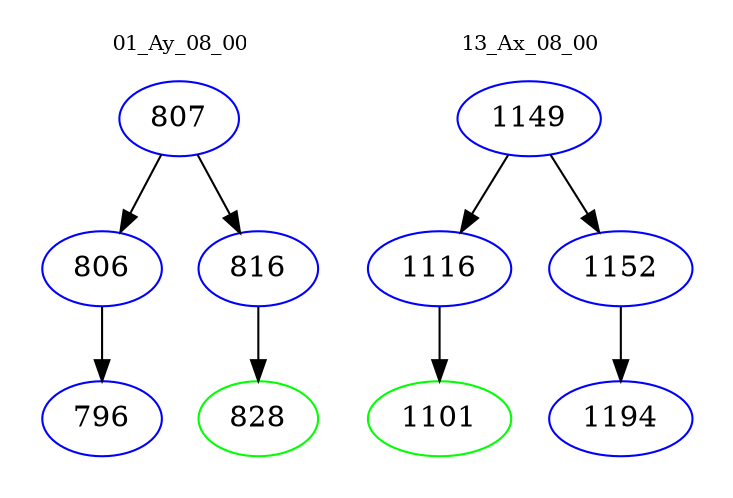 digraph{
subgraph cluster_0 {
color = white
label = "01_Ay_08_00";
fontsize=10;
T0_807 [label="807", color="blue"]
T0_807 -> T0_806 [color="black"]
T0_806 [label="806", color="blue"]
T0_806 -> T0_796 [color="black"]
T0_796 [label="796", color="blue"]
T0_807 -> T0_816 [color="black"]
T0_816 [label="816", color="blue"]
T0_816 -> T0_828 [color="black"]
T0_828 [label="828", color="green"]
}
subgraph cluster_1 {
color = white
label = "13_Ax_08_00";
fontsize=10;
T1_1149 [label="1149", color="blue"]
T1_1149 -> T1_1116 [color="black"]
T1_1116 [label="1116", color="blue"]
T1_1116 -> T1_1101 [color="black"]
T1_1101 [label="1101", color="green"]
T1_1149 -> T1_1152 [color="black"]
T1_1152 [label="1152", color="blue"]
T1_1152 -> T1_1194 [color="black"]
T1_1194 [label="1194", color="blue"]
}
}
